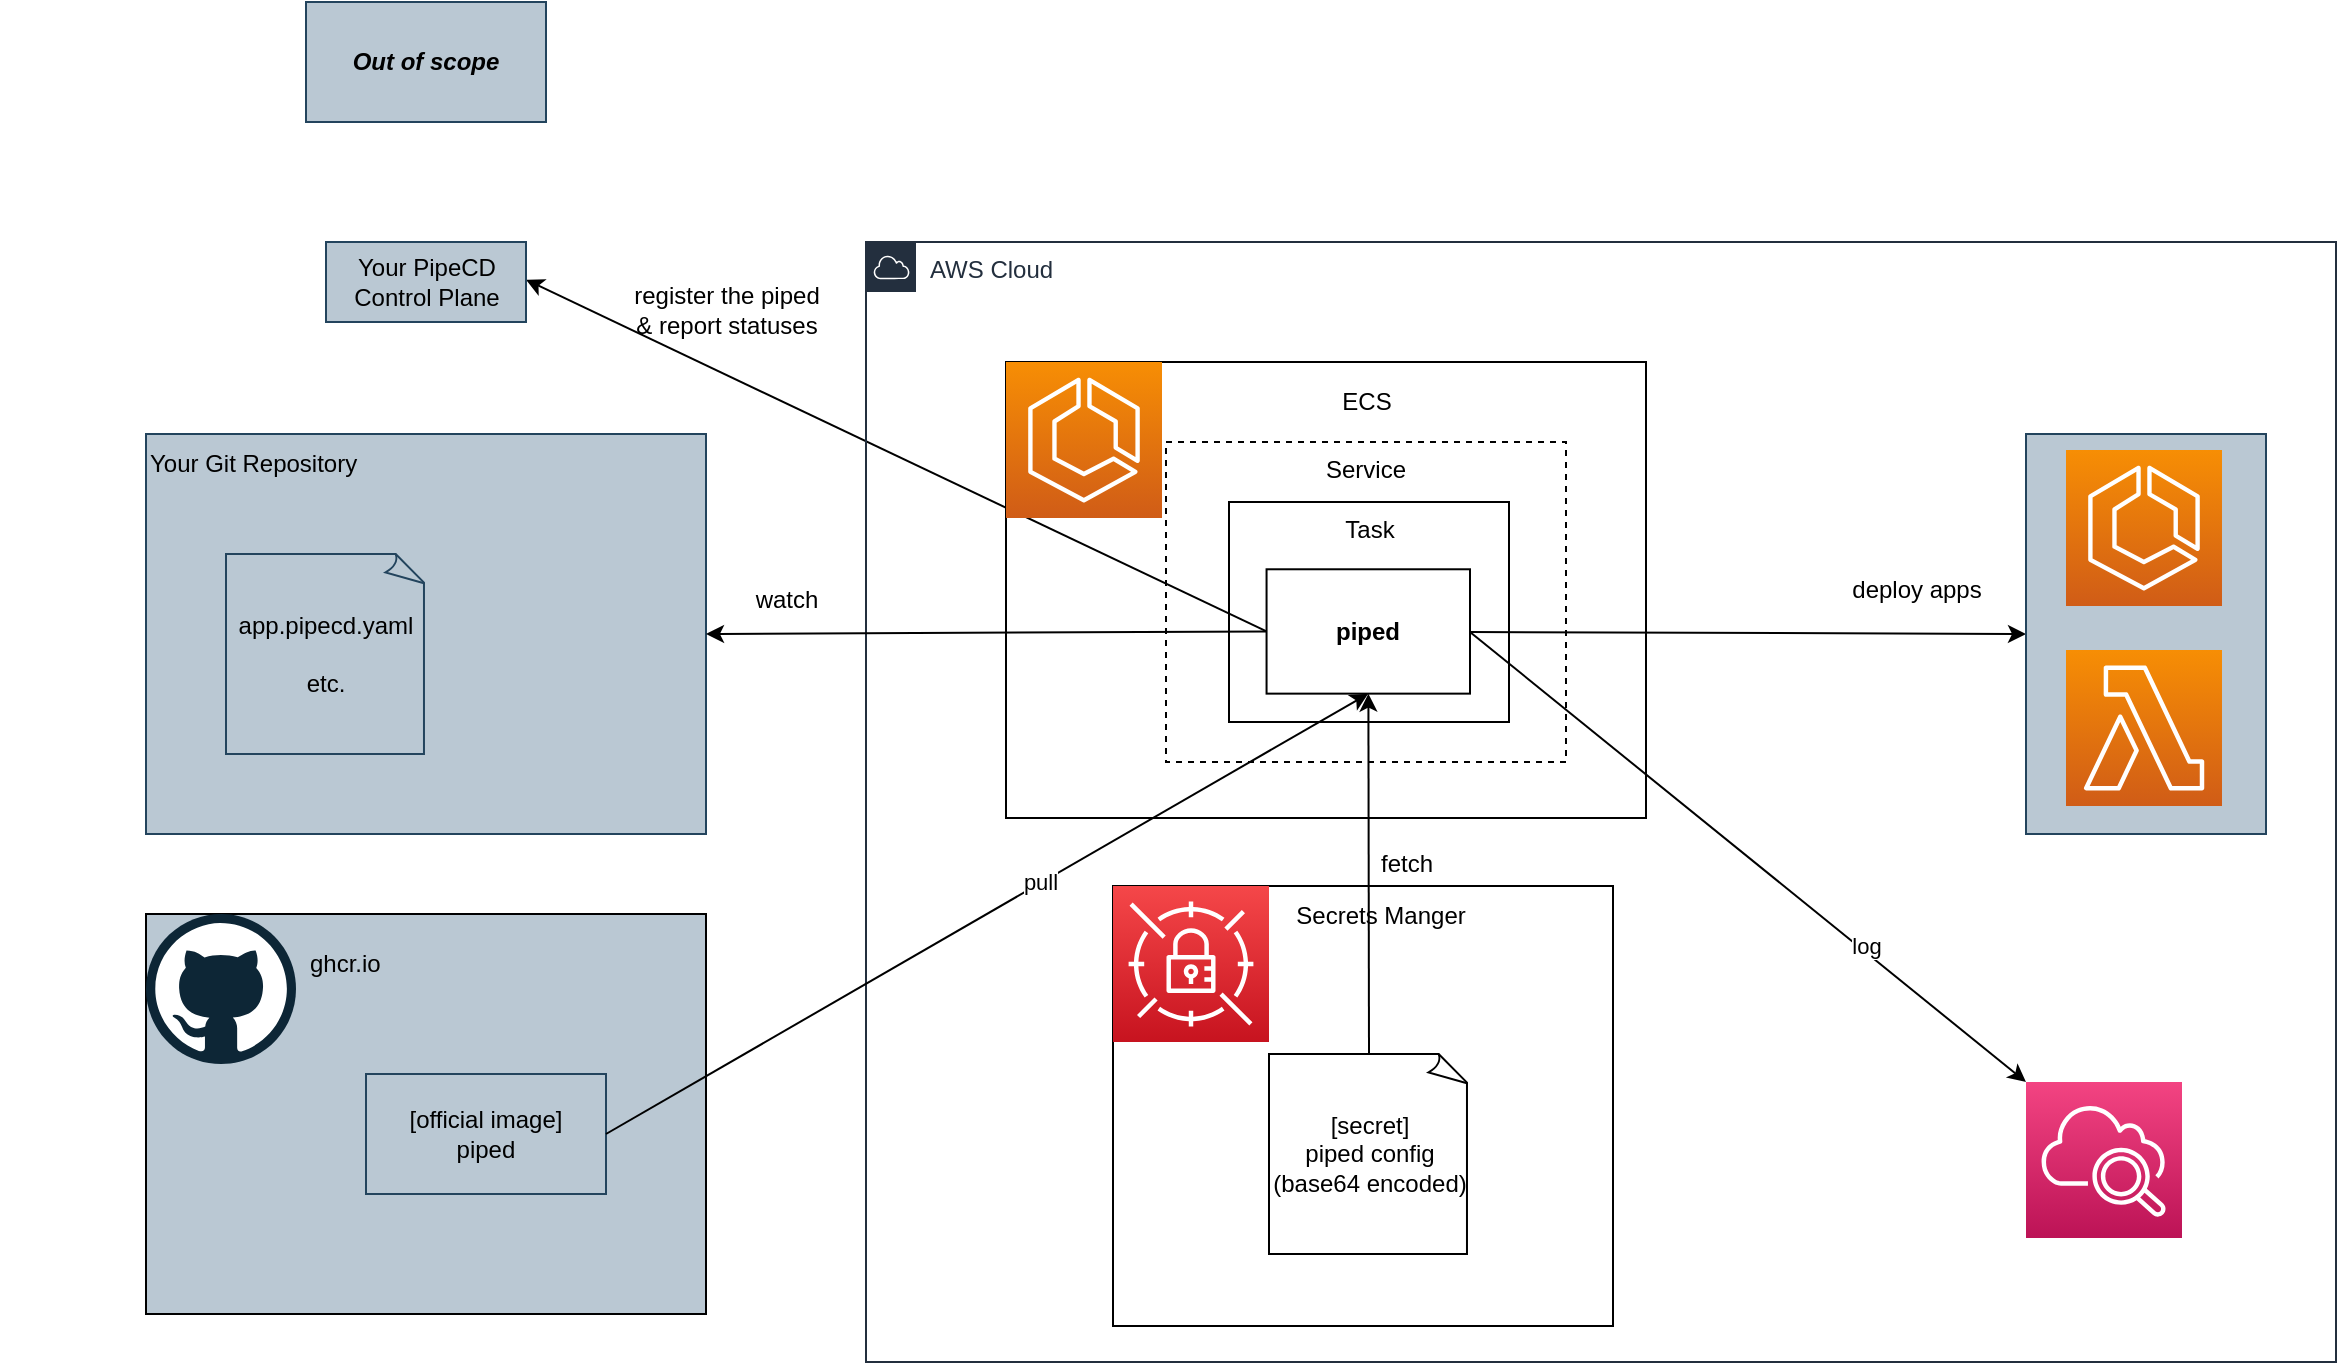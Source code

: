 <mxfile scale="1" border="10">
    <diagram id="jVDC_NcEdhLlJ4vW8XBc" name="Page-1">
        <mxGraphModel dx="2539" dy="910" grid="1" gridSize="20" guides="1" tooltips="1" connect="1" arrows="1" fold="1" page="1" pageScale="1" pageWidth="1169" pageHeight="827" background="#ffffff" math="0" shadow="0">
            <root>
                <mxCell id="0"/>
                <mxCell id="1" parent="0"/>
                <mxCell id="12" value="" style="endArrow=classic;html=1;exitX=0;exitY=0.5;exitDx=0;exitDy=0;entryX=1;entryY=0.472;entryDx=0;entryDy=0;entryPerimeter=0;" parent="1" source="3" target="7" edge="1">
                    <mxGeometry width="50" height="50" relative="1" as="geometry">
                        <mxPoint x="595" y="301" as="sourcePoint"/>
                        <mxPoint x="120" y="331" as="targetPoint"/>
                    </mxGeometry>
                </mxCell>
                <mxCell id="19" value="register the piped&lt;br&gt;&amp;amp; report statuses" style="text;html=1;align=center;verticalAlign=middle;resizable=0;points=[];autosize=1;strokeColor=none;fillColor=none;" parent="1" vertex="1">
                    <mxGeometry x="230" y="394" width="120" height="40" as="geometry"/>
                </mxCell>
                <mxCell id="33" value="AWS Cloud" style="points=[[0,0],[0.25,0],[0.5,0],[0.75,0],[1,0],[1,0.25],[1,0.5],[1,0.75],[1,1],[0.75,1],[0.5,1],[0.25,1],[0,1],[0,0.75],[0,0.5],[0,0.25]];outlineConnect=0;gradientColor=none;html=1;whiteSpace=wrap;fontSize=12;fontStyle=0;container=1;pointerEvents=0;collapsible=0;recursiveResize=0;shape=mxgraph.aws4.group;grIcon=mxgraph.aws4.group_aws_cloud;strokeColor=#232F3E;fillColor=none;verticalAlign=top;align=left;spacingLeft=30;fontColor=#232F3E;dashed=0;" parent="1" vertex="1">
                    <mxGeometry x="360" y="380" width="735" height="560" as="geometry"/>
                </mxCell>
                <mxCell id="63" value="" style="group;fontStyle=1" parent="33" vertex="1" connectable="0">
                    <mxGeometry x="70" y="60" width="390" height="228" as="geometry"/>
                </mxCell>
                <mxCell id="59" value="" style="rounded=0;whiteSpace=wrap;html=1;fillColor=none;" parent="63" vertex="1">
                    <mxGeometry width="320" height="228" as="geometry"/>
                </mxCell>
                <mxCell id="3" value="&lt;b&gt;piped&lt;/b&gt;" style="rounded=0;whiteSpace=wrap;html=1;" parent="63" vertex="1">
                    <mxGeometry x="130.28" y="103.64" width="101.72" height="62.18" as="geometry"/>
                </mxCell>
                <mxCell id="92" value="&lt;span style=&quot;color: rgba(0, 0, 0, 0); font-family: monospace; font-size: 0px; text-align: start;&quot;&gt;%3CmxGraphModel%3E%3Croot%3E%3CmxCell%20id%3D%220%22%2F%3E%3CmxCell%20id%3D%221%22%20parent%3D%220%22%2F%3E%3CmxCell%20id%3D%222%22%20value%3D%22%22%20style%3D%22group%22%20vertex%3D%221%22%20connectable%3D%220%22%20parent%3D%221%22%3E%3CmxGeometry%20x%3D%22430%22%20y%3D%22448%22%20width%3D%22250%22%20height%3D%22220%22%20as%3D%22geometry%22%2F%3E%3C%2FmxCell%3E%3CmxCell%20id%3D%223%22%20value%3D%22%22%20style%3D%22rounded%3D0%3BwhiteSpace%3Dwrap%3Bhtml%3D1%3BfillColor%3Dnone%3B%22%20vertex%3D%221%22%20parent%3D%222%22%3E%3CmxGeometry%20width%3D%22250%22%20height%3D%22220%22%20as%3D%22geometry%22%2F%3E%3C%2FmxCell%3E%3CmxCell%20id%3D%224%22%20value%3D%22ECS%22%20style%3D%22text%3Bhtml%3D1%3Balign%3Dcenter%3BverticalAlign%3Dmiddle%3Bresizable%3D0%3Bpoints%3D%5B%5D%3Bautosize%3D1%3BstrokeColor%3Dnone%3BfillColor%3Dnone%3B%22%20vertex%3D%221%22%20parent%3D%222%22%3E%3CmxGeometry%20x%3D%2293%22%20y%3D%22-5%22%20width%3D%2260%22%20height%3D%2240%22%20as%3D%22geometry%22%2F%3E%3C%2FmxCell%3E%3CmxCell%20id%3D%225%22%20value%3D%22piped%22%20style%3D%22rounded%3D0%3BwhiteSpace%3Dwrap%3Bhtml%3D1%3B%22%20vertex%3D%221%22%20parent%3D%222%22%3E%3CmxGeometry%20x%3D%2263%22%20y%3D%22100%22%20width%3D%22120%22%20height%3D%2260%22%20as%3D%22geometry%22%2F%3E%3C%2FmxCell%3E%3CmxCell%20id%3D%226%22%20value%3D%22%22%20style%3D%22sketch%3D0%3Bpoints%3D%5B%5B0%2C0%2C0%5D%2C%5B0.25%2C0%2C0%5D%2C%5B0.5%2C0%2C0%5D%2C%5B0.75%2C0%2C0%5D%2C%5B1%2C0%2C0%5D%2C%5B0%2C1%2C0%5D%2C%5B0.25%2C1%2C0%5D%2C%5B0.5%2C1%2C0%5D%2C%5B0.75%2C1%2C0%5D%2C%5B1%2C1%2C0%5D%2C%5B0%2C0.25%2C0%5D%2C%5B0%2C0.5%2C0%5D%2C%5B0%2C0.75%2C0%5D%2C%5B1%2C0.25%2C0%5D%2C%5B1%2C0.5%2C0%5D%2C%5B1%2C0.75%2C0%5D%5D%3BoutlineConnect%3D0%3BfontColor%3D%23232F3E%3BgradientColor%3D%23F78E04%3BgradientDirection%3Dnorth%3BfillColor%3D%23D05C17%3BstrokeColor%3D%23ffffff%3Bdashed%3D0%3BverticalLabelPosition%3Dbottom%3BverticalAlign%3Dtop%3Balign%3Dcenter%3Bhtml%3D1%3BfontSize%3D12%3BfontStyle%3D0%3Baspect%3Dfixed%3Bshape%3Dmxgraph.aws4.resourceIcon%3BresIcon%3Dmxgraph.aws4.ecs%3B%22%20vertex%3D%221%22%20parent%3D%222%22%3E%3CmxGeometry%20width%3D%2278%22%20height%3D%2278%22%20as%3D%22geometry%22%2F%3E%3C%2FmxCell%3E%3C%2Froot%3E%3C%2FmxGraphModel%3E&lt;/span&gt;" style="sketch=0;points=[[0,0,0],[0.25,0,0],[0.5,0,0],[0.75,0,0],[1,0,0],[0,1,0],[0.25,1,0],[0.5,1,0],[0.75,1,0],[1,1,0],[0,0.25,0],[0,0.5,0],[0,0.75,0],[1,0.25,0],[1,0.5,0],[1,0.75,0]];outlineConnect=0;fontColor=#232F3E;gradientColor=#F78E04;gradientDirection=north;fillColor=#D05C17;strokeColor=#ffffff;dashed=0;verticalLabelPosition=bottom;verticalAlign=top;align=center;html=1;fontSize=12;fontStyle=0;aspect=fixed;shape=mxgraph.aws4.resourceIcon;resIcon=mxgraph.aws4.ecs;" parent="63" vertex="1">
                    <mxGeometry width="78" height="78" as="geometry"/>
                </mxCell>
                <mxCell id="110" value="" style="group;fontStyle=1;dashed=1;strokeColor=none;" vertex="1" connectable="0" parent="63">
                    <mxGeometry width="251.5" height="180" as="geometry"/>
                </mxCell>
                <mxCell id="115" value="" style="group;fontStyle=1;dashed=1;strokeColor=none;" vertex="1" connectable="0" parent="110">
                    <mxGeometry x="111.5" y="70" width="140" height="110" as="geometry"/>
                </mxCell>
                <mxCell id="116" value="Task" style="rounded=0;whiteSpace=wrap;html=1;fillColor=none;verticalAlign=top;" vertex="1" parent="115">
                    <mxGeometry width="140" height="110" as="geometry"/>
                </mxCell>
                <mxCell id="111" value="Service" style="rounded=0;whiteSpace=wrap;html=1;fillColor=none;dashed=1;verticalAlign=top;" vertex="1" parent="63">
                    <mxGeometry x="80" y="40" width="200" height="160" as="geometry"/>
                </mxCell>
                <mxCell id="15" value="ECS" style="text;html=1;align=center;verticalAlign=middle;resizable=0;points=[];autosize=1;strokeColor=none;fillColor=none;" parent="63" vertex="1">
                    <mxGeometry x="150" y="-0.002" width="60" height="40" as="geometry"/>
                </mxCell>
                <mxCell id="42" value="" style="group" parent="33" vertex="1" connectable="0">
                    <mxGeometry x="123.5" y="322" width="250" height="220" as="geometry"/>
                </mxCell>
                <mxCell id="41" value="" style="rounded=0;whiteSpace=wrap;html=1;fillColor=none;" parent="42" vertex="1">
                    <mxGeometry width="250" height="220" as="geometry"/>
                </mxCell>
                <mxCell id="31" value="[secret]&lt;br&gt;piped config&lt;br&gt;(base64 encoded)" style="whiteSpace=wrap;html=1;shape=mxgraph.basic.document" parent="42" vertex="1">
                    <mxGeometry x="78" y="84" width="100" height="100" as="geometry"/>
                </mxCell>
                <mxCell id="14" value="" style="sketch=0;points=[[0,0,0],[0.25,0,0],[0.5,0,0],[0.75,0,0],[1,0,0],[0,1,0],[0.25,1,0],[0.5,1,0],[0.75,1,0],[1,1,0],[0,0.25,0],[0,0.5,0],[0,0.75,0],[1,0.25,0],[1,0.5,0],[1,0.75,0]];outlineConnect=0;fontColor=#232F3E;gradientColor=#F54749;gradientDirection=north;fillColor=#C7131F;strokeColor=#ffffff;dashed=0;verticalLabelPosition=bottom;verticalAlign=top;align=center;html=1;fontSize=12;fontStyle=0;aspect=fixed;shape=mxgraph.aws4.resourceIcon;resIcon=mxgraph.aws4.secrets_manager;" parent="42" vertex="1">
                    <mxGeometry width="78" height="78" as="geometry"/>
                </mxCell>
                <mxCell id="16" value="Secrets Manger" style="text;html=1;align=center;verticalAlign=middle;resizable=0;points=[];autosize=1;strokeColor=none;fillColor=none;" parent="42" vertex="1">
                    <mxGeometry x="78" width="110" height="30" as="geometry"/>
                </mxCell>
                <mxCell id="67" value="" style="group" parent="33" vertex="1" connectable="0">
                    <mxGeometry x="225" y="296" width="105" height="35" as="geometry"/>
                </mxCell>
                <mxCell id="68" value="fetch" style="text;html=1;align=center;verticalAlign=middle;resizable=0;points=[];autosize=1;strokeColor=none;fillColor=none;" parent="67" vertex="1">
                    <mxGeometry x="15" y="-5" width="60" height="40" as="geometry"/>
                </mxCell>
                <mxCell id="46" value="deploy apps" style="text;html=1;align=center;verticalAlign=middle;resizable=0;points=[];autosize=1;strokeColor=none;fillColor=none;" parent="33" vertex="1">
                    <mxGeometry x="480" y="159" width="90" height="30" as="geometry"/>
                </mxCell>
                <mxCell id="100" style="edgeStyle=none;html=1;entryX=0;entryY=0.5;entryDx=0;entryDy=0;" parent="33" target="87" edge="1">
                    <mxGeometry relative="1" as="geometry">
                        <mxPoint x="302" y="195" as="sourcePoint"/>
                    </mxGeometry>
                </mxCell>
                <mxCell id="101" value="" style="group" parent="33" vertex="1" connectable="0">
                    <mxGeometry x="580" y="96.0" width="120" height="200" as="geometry"/>
                </mxCell>
                <mxCell id="87" value="" style="rounded=0;whiteSpace=wrap;html=1;fillColor=#bac8d3;strokeColor=#23445d;" parent="101" vertex="1">
                    <mxGeometry width="120" height="200" as="geometry"/>
                </mxCell>
                <mxCell id="17" value="" style="sketch=0;points=[[0,0,0],[0.25,0,0],[0.5,0,0],[0.75,0,0],[1,0,0],[0,1,0],[0.25,1,0],[0.5,1,0],[0.75,1,0],[1,1,0],[0,0.25,0],[0,0.5,0],[0,0.75,0],[1,0.25,0],[1,0.5,0],[1,0.75,0]];outlineConnect=0;fontColor=#232F3E;gradientColor=#F78E04;gradientDirection=north;fillColor=#D05C17;strokeColor=#ffffff;dashed=0;verticalLabelPosition=bottom;verticalAlign=top;align=center;html=1;fontSize=12;fontStyle=0;aspect=fixed;shape=mxgraph.aws4.resourceIcon;resIcon=mxgraph.aws4.lambda;" parent="101" vertex="1">
                    <mxGeometry x="20" y="108" width="78" height="78" as="geometry"/>
                </mxCell>
                <mxCell id="98" value="&lt;span style=&quot;color: rgba(0, 0, 0, 0); font-family: monospace; font-size: 0px; text-align: start;&quot;&gt;%3CmxGraphModel%3E%3Croot%3E%3CmxCell%20id%3D%220%22%2F%3E%3CmxCell%20id%3D%221%22%20parent%3D%220%22%2F%3E%3CmxCell%20id%3D%222%22%20value%3D%22%22%20style%3D%22group%22%20vertex%3D%221%22%20connectable%3D%220%22%20parent%3D%221%22%3E%3CmxGeometry%20x%3D%22430%22%20y%3D%22448%22%20width%3D%22250%22%20height%3D%22220%22%20as%3D%22geometry%22%2F%3E%3C%2FmxCell%3E%3CmxCell%20id%3D%223%22%20value%3D%22%22%20style%3D%22rounded%3D0%3BwhiteSpace%3Dwrap%3Bhtml%3D1%3BfillColor%3Dnone%3B%22%20vertex%3D%221%22%20parent%3D%222%22%3E%3CmxGeometry%20width%3D%22250%22%20height%3D%22220%22%20as%3D%22geometry%22%2F%3E%3C%2FmxCell%3E%3CmxCell%20id%3D%224%22%20value%3D%22ECS%22%20style%3D%22text%3Bhtml%3D1%3Balign%3Dcenter%3BverticalAlign%3Dmiddle%3Bresizable%3D0%3Bpoints%3D%5B%5D%3Bautosize%3D1%3BstrokeColor%3Dnone%3BfillColor%3Dnone%3B%22%20vertex%3D%221%22%20parent%3D%222%22%3E%3CmxGeometry%20x%3D%2293%22%20y%3D%22-5%22%20width%3D%2260%22%20height%3D%2240%22%20as%3D%22geometry%22%2F%3E%3C%2FmxCell%3E%3CmxCell%20id%3D%225%22%20value%3D%22piped%22%20style%3D%22rounded%3D0%3BwhiteSpace%3Dwrap%3Bhtml%3D1%3B%22%20vertex%3D%221%22%20parent%3D%222%22%3E%3CmxGeometry%20x%3D%2263%22%20y%3D%22100%22%20width%3D%22120%22%20height%3D%2260%22%20as%3D%22geometry%22%2F%3E%3C%2FmxCell%3E%3CmxCell%20id%3D%226%22%20value%3D%22%22%20style%3D%22sketch%3D0%3Bpoints%3D%5B%5B0%2C0%2C0%5D%2C%5B0.25%2C0%2C0%5D%2C%5B0.5%2C0%2C0%5D%2C%5B0.75%2C0%2C0%5D%2C%5B1%2C0%2C0%5D%2C%5B0%2C1%2C0%5D%2C%5B0.25%2C1%2C0%5D%2C%5B0.5%2C1%2C0%5D%2C%5B0.75%2C1%2C0%5D%2C%5B1%2C1%2C0%5D%2C%5B0%2C0.25%2C0%5D%2C%5B0%2C0.5%2C0%5D%2C%5B0%2C0.75%2C0%5D%2C%5B1%2C0.25%2C0%5D%2C%5B1%2C0.5%2C0%5D%2C%5B1%2C0.75%2C0%5D%5D%3BoutlineConnect%3D0%3BfontColor%3D%23232F3E%3BgradientColor%3D%23F78E04%3BgradientDirection%3Dnorth%3BfillColor%3D%23D05C17%3BstrokeColor%3D%23ffffff%3Bdashed%3D0%3BverticalLabelPosition%3Dbottom%3BverticalAlign%3Dtop%3Balign%3Dcenter%3Bhtml%3D1%3BfontSize%3D12%3BfontStyle%3D0%3Baspect%3Dfixed%3Bshape%3Dmxgraph.aws4.resourceIcon%3BresIcon%3Dmxgraph.aws4.ecs%3B%22%20vertex%3D%221%22%20parent%3D%222%22%3E%3CmxGeometry%20width%3D%2278%22%20height%3D%2278%22%20as%3D%22geometry%22%2F%3E%3C%2FmxCell%3E%3C%2Froot%3E%3C%2FmxGraphModel%3E&lt;/span&gt;" style="sketch=0;points=[[0,0,0],[0.25,0,0],[0.5,0,0],[0.75,0,0],[1,0,0],[0,1,0],[0.25,1,0],[0.5,1,0],[0.75,1,0],[1,1,0],[0,0.25,0],[0,0.5,0],[0,0.75,0],[1,0.25,0],[1,0.5,0],[1,0.75,0]];outlineConnect=0;fontColor=#232F3E;gradientColor=#F78E04;gradientDirection=north;fillColor=#D05C17;strokeColor=#ffffff;dashed=0;verticalLabelPosition=bottom;verticalAlign=top;align=center;html=1;fontSize=12;fontStyle=0;aspect=fixed;shape=mxgraph.aws4.resourceIcon;resIcon=mxgraph.aws4.ecs;" parent="101" vertex="1">
                    <mxGeometry x="20" y="8" width="78" height="78" as="geometry"/>
                </mxCell>
                <mxCell id="109" style="edgeStyle=none;html=1;exitX=0.5;exitY=0;exitDx=0;exitDy=0;exitPerimeter=0;" edge="1" parent="33" source="31" target="3">
                    <mxGeometry relative="1" as="geometry"/>
                </mxCell>
                <mxCell id="121" value="" style="sketch=0;points=[[0,0,0],[0.25,0,0],[0.5,0,0],[0.75,0,0],[1,0,0],[0,1,0],[0.25,1,0],[0.5,1,0],[0.75,1,0],[1,1,0],[0,0.25,0],[0,0.5,0],[0,0.75,0],[1,0.25,0],[1,0.5,0],[1,0.75,0]];points=[[0,0,0],[0.25,0,0],[0.5,0,0],[0.75,0,0],[1,0,0],[0,1,0],[0.25,1,0],[0.5,1,0],[0.75,1,0],[1,1,0],[0,0.25,0],[0,0.5,0],[0,0.75,0],[1,0.25,0],[1,0.5,0],[1,0.75,0]];outlineConnect=0;fontColor=#232F3E;gradientColor=#F34482;gradientDirection=north;fillColor=#BC1356;strokeColor=#ffffff;dashed=0;verticalLabelPosition=bottom;verticalAlign=top;align=center;html=1;fontSize=12;fontStyle=0;aspect=fixed;shape=mxgraph.aws4.resourceIcon;resIcon=mxgraph.aws4.cloudwatch_2;" vertex="1" parent="33">
                    <mxGeometry x="580" y="420" width="78" height="78" as="geometry"/>
                </mxCell>
                <mxCell id="127" style="edgeStyle=none;html=1;entryX=0;entryY=0;entryDx=0;entryDy=0;entryPerimeter=0;" edge="1" parent="33" target="121">
                    <mxGeometry relative="1" as="geometry">
                        <mxPoint x="302" y="195" as="sourcePoint"/>
                    </mxGeometry>
                </mxCell>
                <mxCell id="128" value="log" style="edgeLabel;html=1;align=center;verticalAlign=middle;resizable=0;points=[];" vertex="1" connectable="0" parent="127">
                    <mxGeometry x="0.411" y="3" relative="1" as="geometry">
                        <mxPoint as="offset"/>
                    </mxGeometry>
                </mxCell>
                <mxCell id="7" value="Your PipeCD &lt;br&gt;Control Plane" style="text;html=1;align=center;verticalAlign=middle;resizable=0;points=[];autosize=1;strokeColor=#23445d;fillColor=#bac8d3;" parent="1" vertex="1">
                    <mxGeometry x="90" y="380" width="100" height="40" as="geometry"/>
                </mxCell>
                <mxCell id="54" value="" style="group;rotation=90;" parent="1" vertex="1" connectable="0">
                    <mxGeometry x="-80" y="476" width="465" height="450" as="geometry"/>
                </mxCell>
                <mxCell id="55" value="" style="group" parent="54" vertex="1" connectable="0">
                    <mxGeometry x="10" y="250" width="359" height="200" as="geometry"/>
                </mxCell>
                <mxCell id="80" value="" style="group;fillColor=#bac8d3;strokeColor=#23445d;" parent="55" vertex="1" connectable="0">
                    <mxGeometry x="70" y="-10" width="280" height="200" as="geometry"/>
                </mxCell>
                <mxCell id="56" value="" style="rounded=0;whiteSpace=wrap;html=1;fillColor=none;" parent="80" vertex="1">
                    <mxGeometry width="280" height="200" as="geometry"/>
                </mxCell>
                <mxCell id="57" value="ghcr.io" style="text;html=1;strokeColor=none;fillColor=none;align=left;verticalAlign=middle;whiteSpace=wrap;rounded=0;" parent="80" vertex="1">
                    <mxGeometry x="80" y="10" width="110" height="30" as="geometry"/>
                </mxCell>
                <mxCell id="58" value="" style="dashed=0;outlineConnect=0;html=1;align=center;labelPosition=center;verticalLabelPosition=bottom;verticalAlign=top;shape=mxgraph.weblogos.github;strokeColor=default;fillColor=none;" parent="80" vertex="1">
                    <mxGeometry width="75" height="75" as="geometry"/>
                </mxCell>
                <mxCell id="64" value="[official image]&lt;br style=&quot;border-color: var(--border-color);&quot;&gt;piped" style="rounded=0;whiteSpace=wrap;html=1;fillColor=#bac8d3;strokeColor=#23445d;" parent="80" vertex="1">
                    <mxGeometry x="110" y="80" width="120" height="60" as="geometry"/>
                </mxCell>
                <mxCell id="83" value="" style="group;fillColor=none;" parent="54" vertex="1" connectable="0">
                    <mxGeometry x="80" width="359" height="200" as="geometry"/>
                </mxCell>
                <mxCell id="53" value="" style="group" parent="83" vertex="1" connectable="0">
                    <mxGeometry width="359" height="200" as="geometry"/>
                </mxCell>
                <mxCell id="82" value="" style="group;" parent="53" vertex="1" connectable="0">
                    <mxGeometry width="280" height="200" as="geometry"/>
                </mxCell>
                <mxCell id="39" value="" style="rounded=0;whiteSpace=wrap;html=1;fillColor=#bac8d3;strokeColor=#23445d;" parent="82" vertex="1">
                    <mxGeometry width="280" height="200" as="geometry"/>
                </mxCell>
                <mxCell id="40" value="Your Git Repository" style="text;html=1;strokeColor=none;fillColor=none;align=left;verticalAlign=middle;whiteSpace=wrap;rounded=0;" parent="82" vertex="1">
                    <mxGeometry width="110" height="30" as="geometry"/>
                </mxCell>
                <mxCell id="75" value="watch" style="text;html=1;align=center;verticalAlign=middle;resizable=0;points=[];autosize=1;strokeColor=none;fillColor=none;" parent="53" vertex="1">
                    <mxGeometry x="290" y="63" width="60" height="40" as="geometry"/>
                </mxCell>
                <mxCell id="28" value="app.pipecd.yaml&lt;br&gt;&lt;br&gt;etc." style="whiteSpace=wrap;html=1;shape=mxgraph.basic.document;fillColor=#bac8d3;strokeColor=#23445d;" parent="83" vertex="1">
                    <mxGeometry x="40" y="60" width="100" height="100" as="geometry"/>
                </mxCell>
                <mxCell id="11" value="" style="endArrow=classic;html=1;exitX=0;exitY=0.5;exitDx=0;exitDy=0;entryX=1;entryY=0.5;entryDx=0;entryDy=0;" parent="1" source="3" target="39" edge="1">
                    <mxGeometry width="50" height="50" relative="1" as="geometry">
                        <mxPoint x="585" y="221" as="sourcePoint"/>
                        <mxPoint x="500" y="130" as="targetPoint"/>
                    </mxGeometry>
                </mxCell>
                <mxCell id="86" value="&lt;b&gt;&lt;i&gt;Out of scope&lt;/i&gt;&lt;/b&gt;" style="rounded=0;whiteSpace=wrap;html=1;fillColor=#bac8d3;strokeColor=#23445d;" parent="1" vertex="1">
                    <mxGeometry x="80" y="260" width="120" height="60" as="geometry"/>
                </mxCell>
                <mxCell id="107" style="edgeStyle=none;html=1;exitX=1;exitY=0.5;exitDx=0;exitDy=0;entryX=0.5;entryY=1;entryDx=0;entryDy=0;" parent="1" source="64" target="3" edge="1">
                    <mxGeometry relative="1" as="geometry"/>
                </mxCell>
                <mxCell id="108" value="pull" style="edgeLabel;html=1;align=center;verticalAlign=middle;resizable=0;points=[];" parent="107" vertex="1" connectable="0">
                    <mxGeometry x="0.14" y="1" relative="1" as="geometry">
                        <mxPoint as="offset"/>
                    </mxGeometry>
                </mxCell>
            </root>
        </mxGraphModel>
    </diagram>
</mxfile>